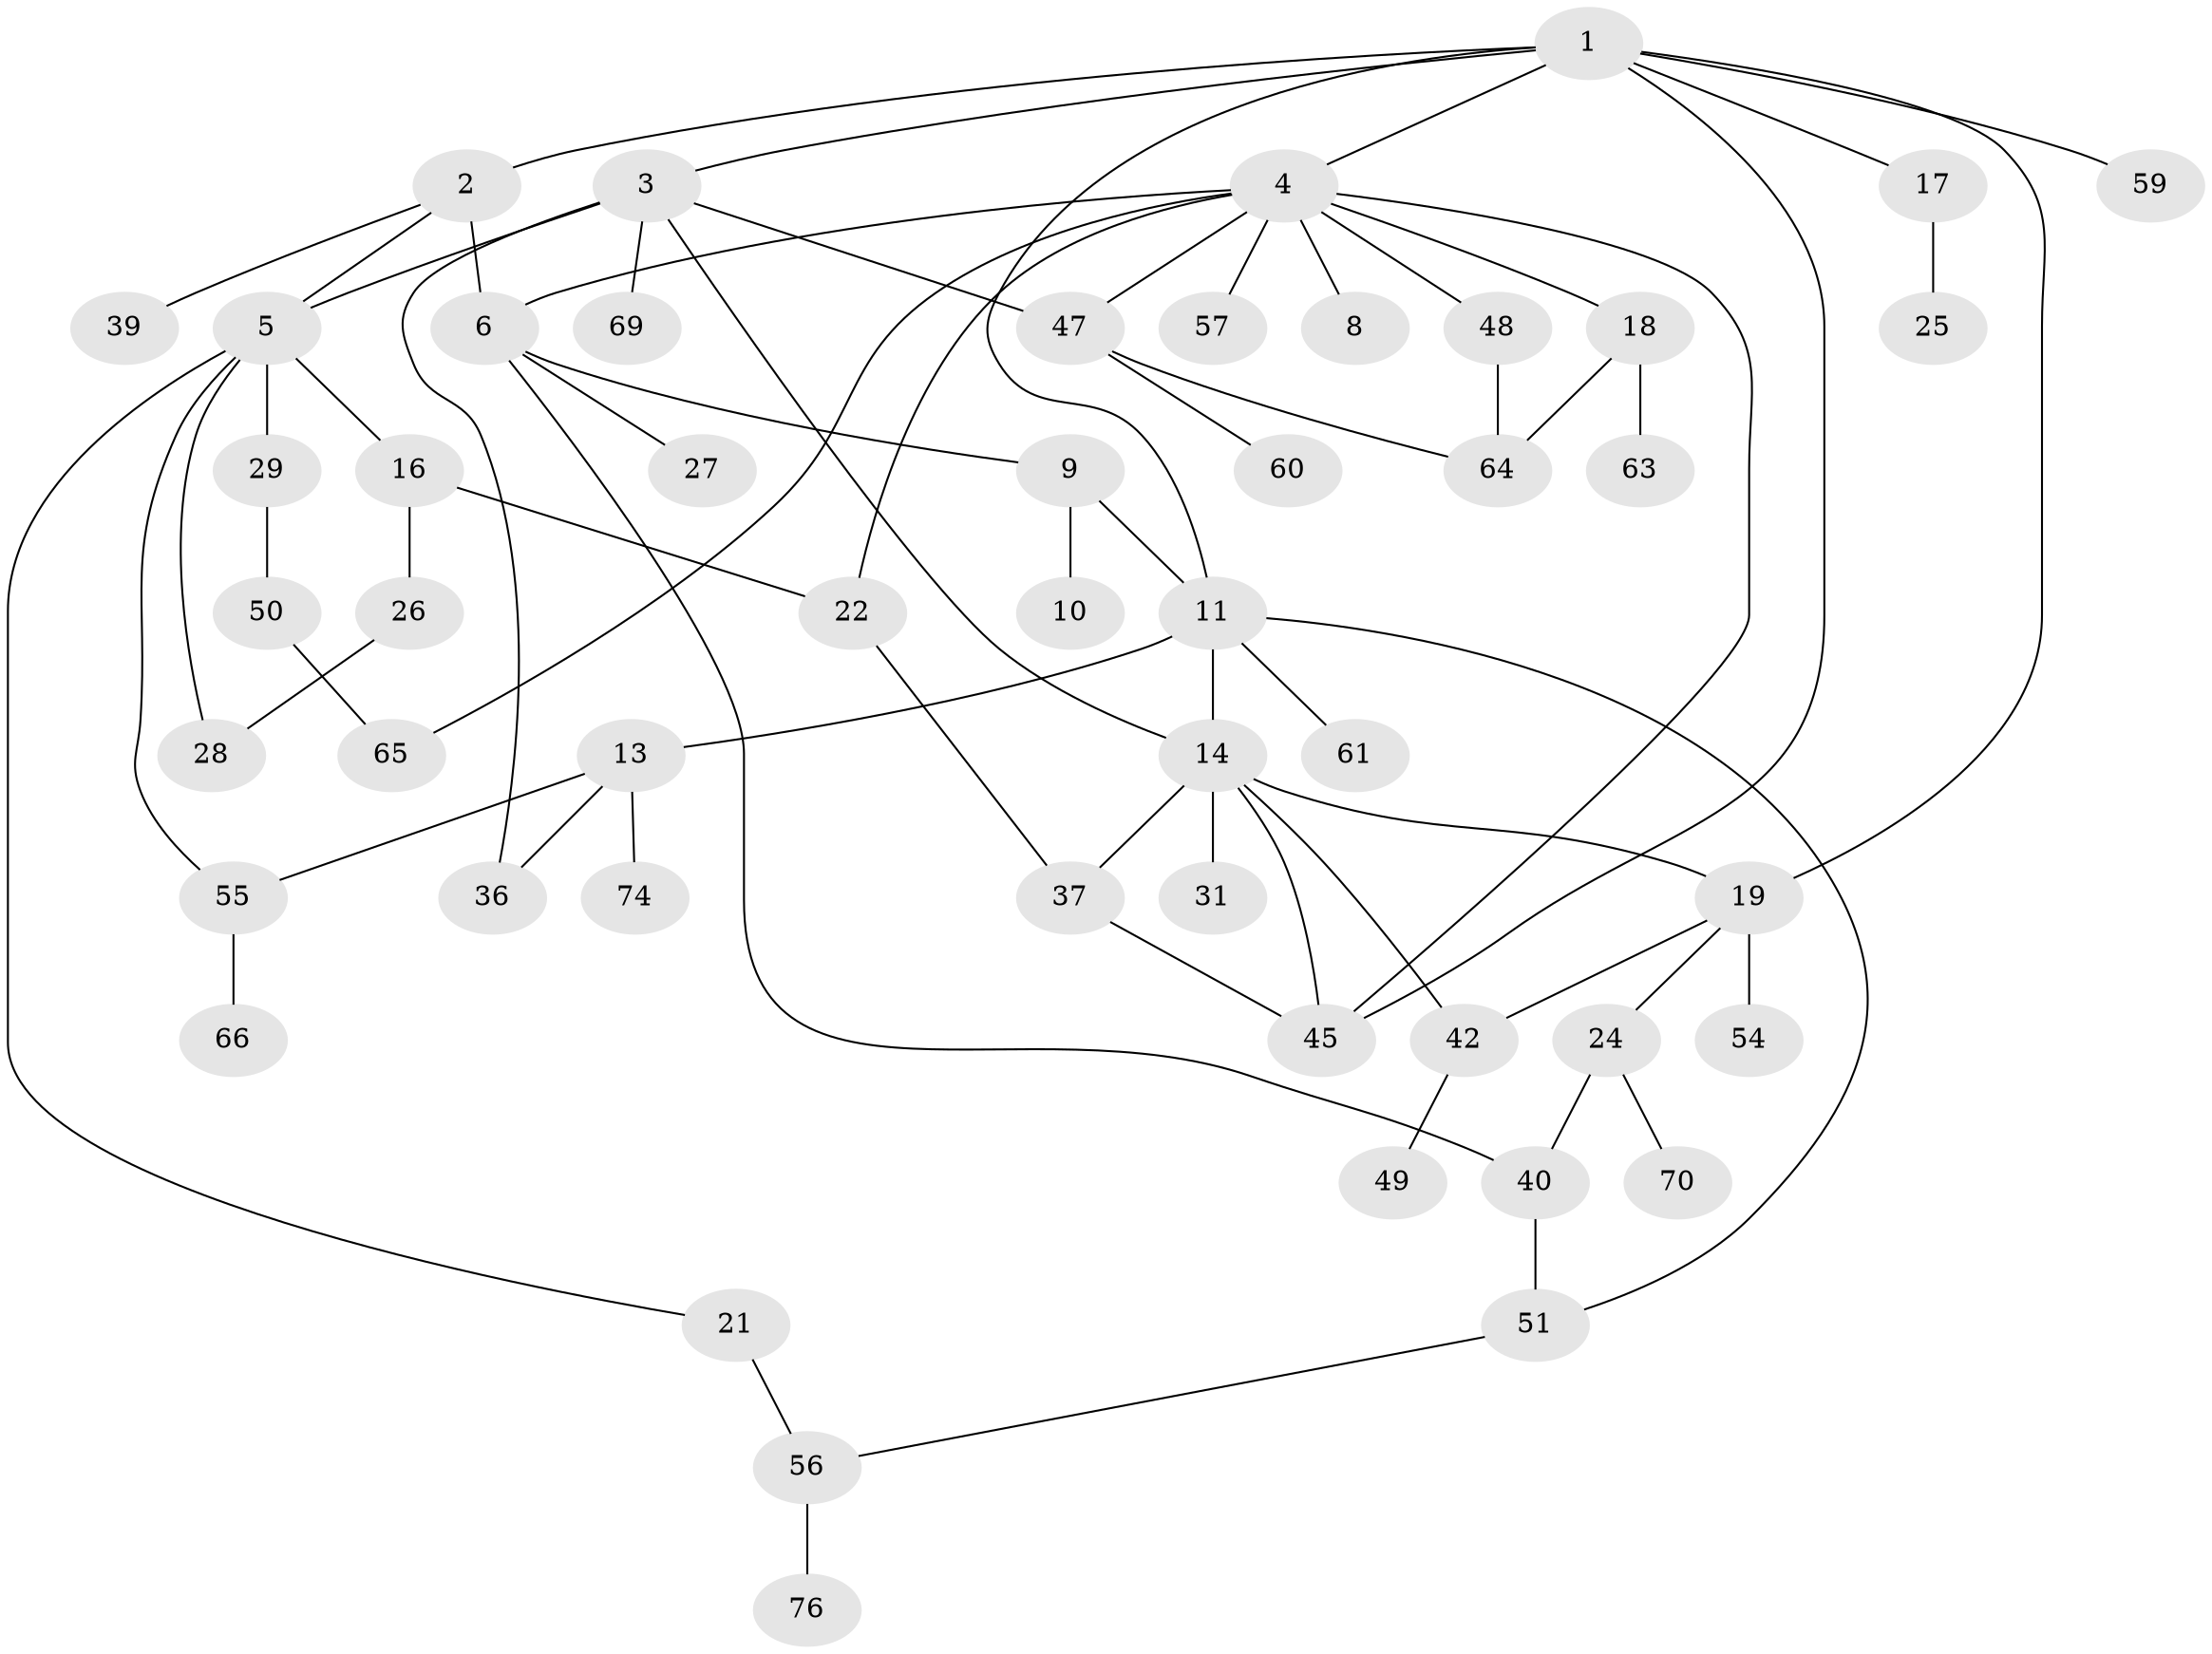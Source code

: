 // original degree distribution, {6: 0.02564102564102564, 5: 0.038461538461538464, 4: 0.14102564102564102, 7: 0.02564102564102564, 2: 0.24358974358974358, 3: 0.20512820512820512, 1: 0.32051282051282054}
// Generated by graph-tools (version 1.1) at 2025/41/03/06/25 10:41:29]
// undirected, 51 vertices, 71 edges
graph export_dot {
graph [start="1"]
  node [color=gray90,style=filled];
  1 [super="+7"];
  2 [super="+33"];
  3 [super="+34"];
  4 [super="+12"];
  5 [super="+20"];
  6 [super="+53"];
  8 [super="+67"];
  9 [super="+30"];
  10;
  11 [super="+15"];
  13 [super="+58"];
  14 [super="+23"];
  16;
  17 [super="+35"];
  18 [super="+32"];
  19 [super="+44"];
  21;
  22 [super="+46"];
  24 [super="+38"];
  25 [super="+41"];
  26 [super="+73"];
  27;
  28 [super="+72"];
  29;
  31;
  36;
  37 [super="+68"];
  39;
  40 [super="+43"];
  42;
  45 [super="+52"];
  47;
  48;
  49;
  50 [super="+62"];
  51 [super="+71"];
  54 [super="+75"];
  55;
  56;
  57;
  59;
  60;
  61;
  63;
  64 [super="+78"];
  65;
  66 [super="+77"];
  69;
  70;
  74;
  76;
  1 -- 2;
  1 -- 3;
  1 -- 4;
  1 -- 11;
  1 -- 59;
  1 -- 19;
  1 -- 45;
  1 -- 17;
  2 -- 5;
  2 -- 6;
  2 -- 39;
  3 -- 69;
  3 -- 36;
  3 -- 47;
  3 -- 5;
  3 -- 14;
  4 -- 8;
  4 -- 18;
  4 -- 22;
  4 -- 57;
  4 -- 45;
  4 -- 48;
  4 -- 65;
  4 -- 6;
  4 -- 47;
  5 -- 16;
  5 -- 21;
  5 -- 29;
  5 -- 55;
  5 -- 28;
  6 -- 9;
  6 -- 27;
  6 -- 40;
  9 -- 10;
  9 -- 11;
  11 -- 13;
  11 -- 14;
  11 -- 61;
  11 -- 51;
  13 -- 36;
  13 -- 55;
  13 -- 74;
  14 -- 45;
  14 -- 19;
  14 -- 37;
  14 -- 42;
  14 -- 31;
  16 -- 26;
  16 -- 22;
  17 -- 25;
  18 -- 64;
  18 -- 63;
  19 -- 24;
  19 -- 42;
  19 -- 54;
  21 -- 56;
  22 -- 37;
  24 -- 40;
  24 -- 70;
  26 -- 28;
  29 -- 50;
  37 -- 45;
  40 -- 51;
  42 -- 49;
  47 -- 60;
  47 -- 64;
  48 -- 64;
  50 -- 65;
  51 -- 56;
  55 -- 66;
  56 -- 76;
}
